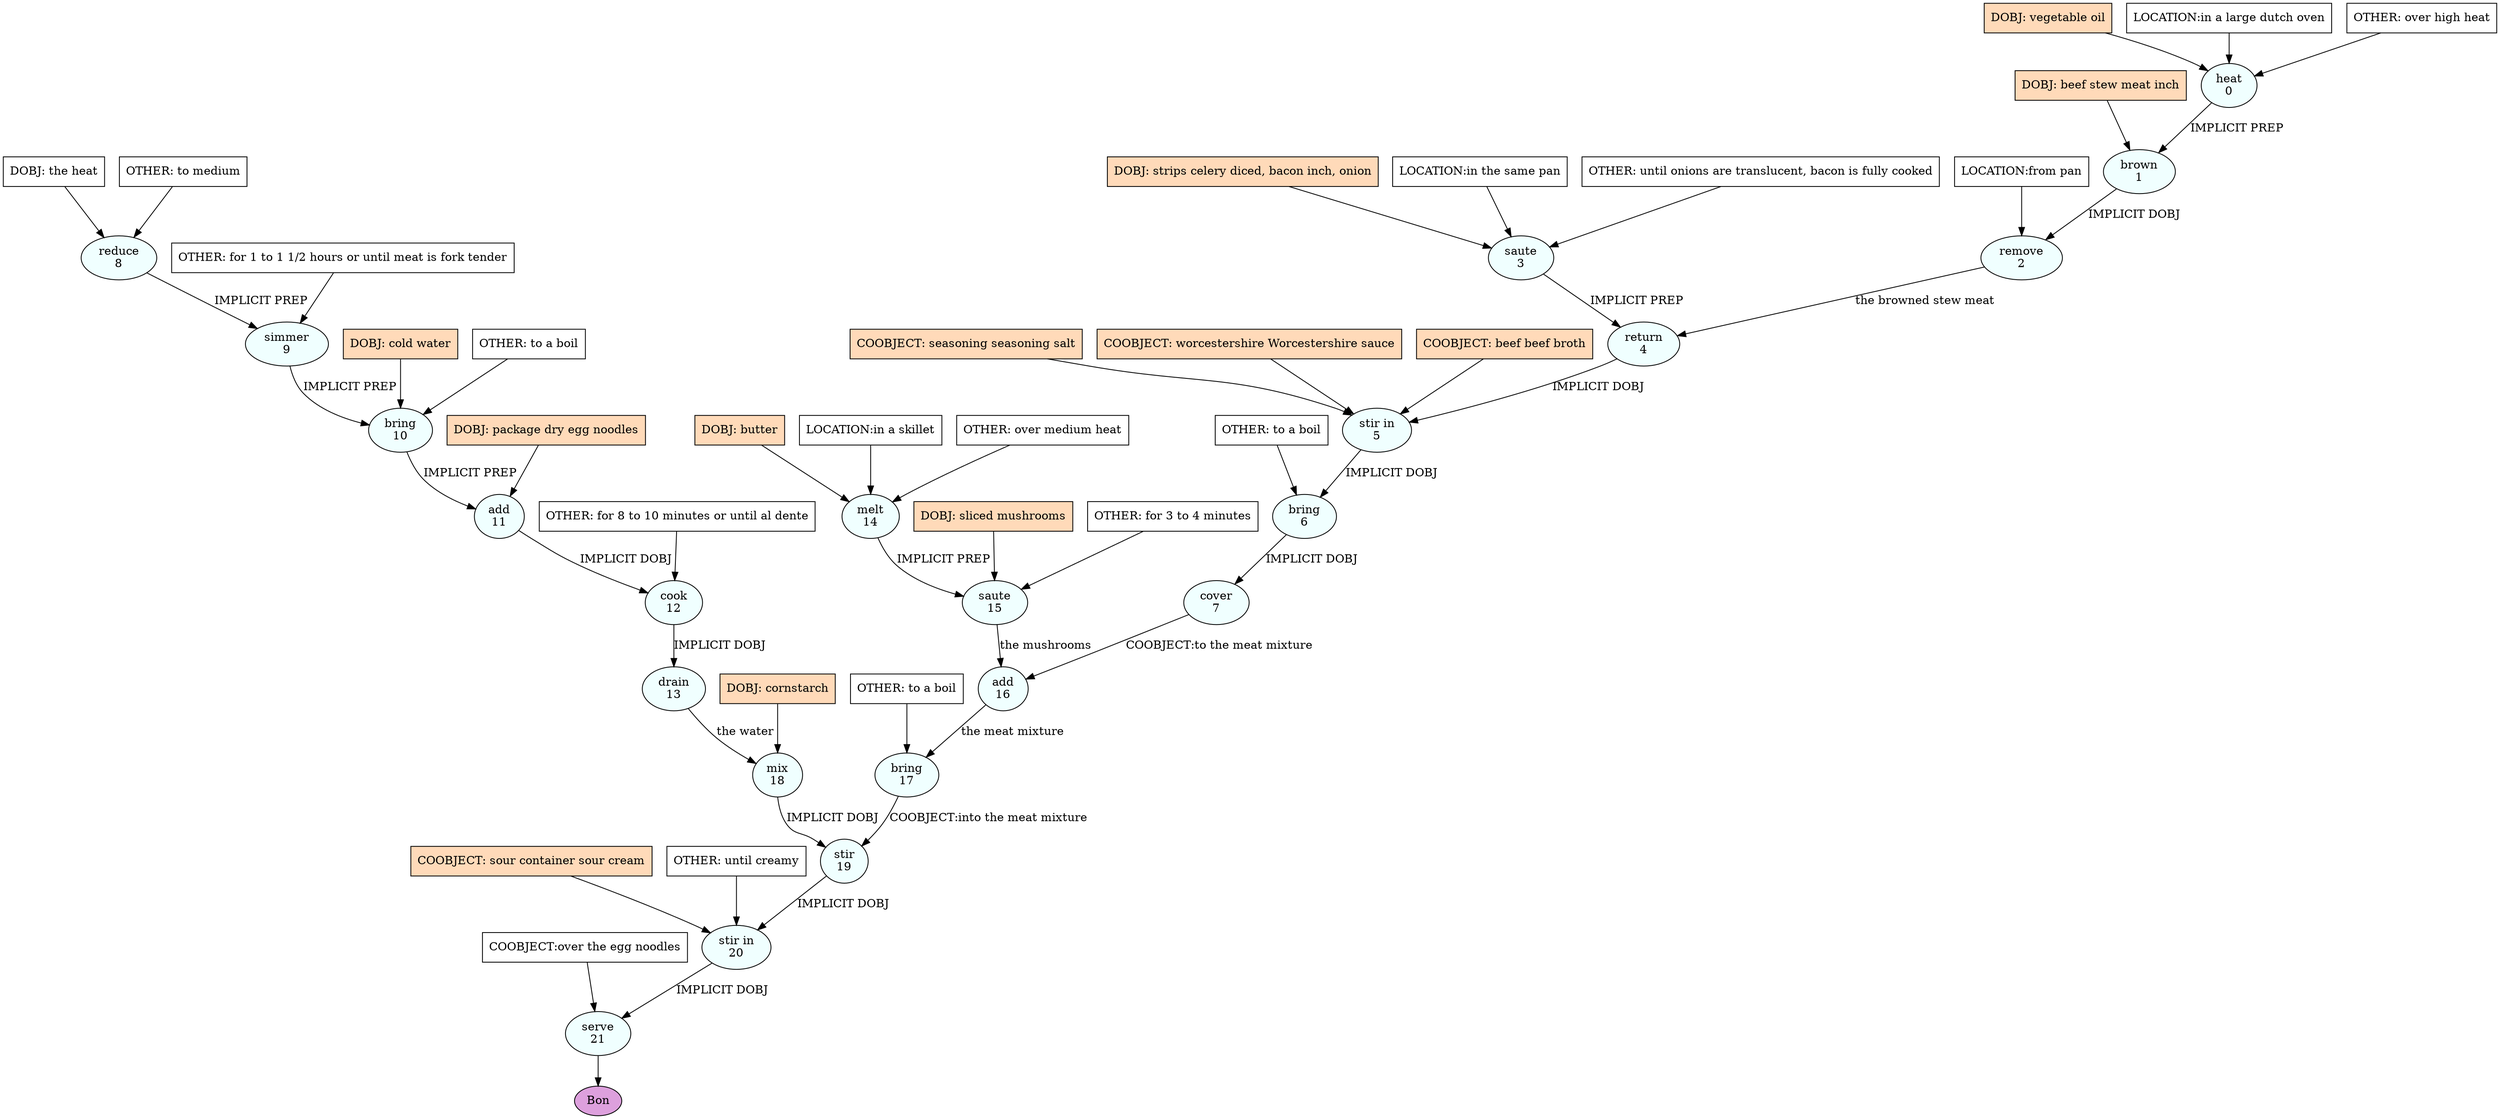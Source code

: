 digraph recipe {
E0[label="heat
0", shape=oval, style=filled, fillcolor=azure]
E1[label="brown
1", shape=oval, style=filled, fillcolor=azure]
E2[label="remove
2", shape=oval, style=filled, fillcolor=azure]
E3[label="saute
3", shape=oval, style=filled, fillcolor=azure]
E4[label="return
4", shape=oval, style=filled, fillcolor=azure]
E5[label="stir in
5", shape=oval, style=filled, fillcolor=azure]
E6[label="bring
6", shape=oval, style=filled, fillcolor=azure]
E7[label="cover
7", shape=oval, style=filled, fillcolor=azure]
E8[label="reduce
8", shape=oval, style=filled, fillcolor=azure]
E9[label="simmer
9", shape=oval, style=filled, fillcolor=azure]
E10[label="bring
10", shape=oval, style=filled, fillcolor=azure]
E11[label="add
11", shape=oval, style=filled, fillcolor=azure]
E12[label="cook
12", shape=oval, style=filled, fillcolor=azure]
E13[label="drain
13", shape=oval, style=filled, fillcolor=azure]
E14[label="melt
14", shape=oval, style=filled, fillcolor=azure]
E15[label="saute
15", shape=oval, style=filled, fillcolor=azure]
E16[label="add
16", shape=oval, style=filled, fillcolor=azure]
E17[label="bring
17", shape=oval, style=filled, fillcolor=azure]
E18[label="mix
18", shape=oval, style=filled, fillcolor=azure]
E19[label="stir
19", shape=oval, style=filled, fillcolor=azure]
E20[label="stir in
20", shape=oval, style=filled, fillcolor=azure]
E21[label="serve
21", shape=oval, style=filled, fillcolor=azure]
D3[label="DOBJ: strips celery diced, bacon inch, onion", shape=box, style=filled, fillcolor=peachpuff]
D3 -> E3
P3_0[label="LOCATION:in the same pan", shape=box, style=filled, fillcolor=white]
P3_0 -> E3
O3_0[label="OTHER: until onions are translucent, bacon is fully cooked", shape=box, style=filled, fillcolor=white]
O3_0 -> E3
D14[label="DOBJ: butter", shape=box, style=filled, fillcolor=peachpuff]
D14 -> E14
P14_0[label="LOCATION:in a skillet", shape=box, style=filled, fillcolor=white]
P14_0 -> E14
O14_0[label="OTHER: over medium heat", shape=box, style=filled, fillcolor=white]
O14_0 -> E14
D0[label="DOBJ: vegetable oil", shape=box, style=filled, fillcolor=peachpuff]
D0 -> E0
P0_0[label="LOCATION:in a large dutch oven", shape=box, style=filled, fillcolor=white]
P0_0 -> E0
O0_0[label="OTHER: over high heat", shape=box, style=filled, fillcolor=white]
O0_0 -> E0
D8[label="DOBJ: the heat", shape=box, style=filled, fillcolor=white]
D8 -> E8
O8_0[label="OTHER: to medium", shape=box, style=filled, fillcolor=white]
O8_0 -> E8
D1_ing[label="DOBJ: beef stew meat inch", shape=box, style=filled, fillcolor=peachpuff]
D1_ing -> E1
E0 -> E1 [label="IMPLICIT PREP"]
E1 -> E2 [label="IMPLICIT DOBJ"]
P2_0_0[label="LOCATION:from pan", shape=box, style=filled, fillcolor=white]
P2_0_0 -> E2
E2 -> E4 [label="the browned stew meat"]
E3 -> E4 [label="IMPLICIT PREP"]
E4 -> E5 [label="IMPLICIT DOBJ"]
P5_0_ing[label="COOBJECT: seasoning seasoning salt", shape=box, style=filled, fillcolor=peachpuff]
P5_0_ing -> E5
P5_1_ing[label="COOBJECT: worcestershire Worcestershire sauce", shape=box, style=filled, fillcolor=peachpuff]
P5_1_ing -> E5
P5_2_ing[label="COOBJECT: beef beef broth", shape=box, style=filled, fillcolor=peachpuff]
P5_2_ing -> E5
E5 -> E6 [label="IMPLICIT DOBJ"]
O6_0_0[label="OTHER: to a boil", shape=box, style=filled, fillcolor=white]
O6_0_0 -> E6
E6 -> E7 [label="IMPLICIT DOBJ"]
E8 -> E9 [label="IMPLICIT PREP"]
O9_0_0[label="OTHER: for 1 to 1 1/2 hours or until meat is fork tender", shape=box, style=filled, fillcolor=white]
O9_0_0 -> E9
D10_ing[label="DOBJ: cold water", shape=box, style=filled, fillcolor=peachpuff]
D10_ing -> E10
E9 -> E10 [label="IMPLICIT PREP"]
O10_0_0[label="OTHER: to a boil", shape=box, style=filled, fillcolor=white]
O10_0_0 -> E10
D11_ing[label="DOBJ: package dry egg noodles", shape=box, style=filled, fillcolor=peachpuff]
D11_ing -> E11
E10 -> E11 [label="IMPLICIT PREP"]
E11 -> E12 [label="IMPLICIT DOBJ"]
O12_0_0[label="OTHER: for 8 to 10 minutes or until al dente", shape=box, style=filled, fillcolor=white]
O12_0_0 -> E12
E12 -> E13 [label="IMPLICIT DOBJ"]
D15_ing[label="DOBJ: sliced mushrooms", shape=box, style=filled, fillcolor=peachpuff]
D15_ing -> E15
E14 -> E15 [label="IMPLICIT PREP"]
O15_0_0[label="OTHER: for 3 to 4 minutes", shape=box, style=filled, fillcolor=white]
O15_0_0 -> E15
E15 -> E16 [label="the mushrooms"]
E7 -> E16 [label="COOBJECT:to the meat mixture"]
E16 -> E17 [label="the meat mixture"]
O17_0_0[label="OTHER: to a boil", shape=box, style=filled, fillcolor=white]
O17_0_0 -> E17
D18_ing[label="DOBJ: cornstarch", shape=box, style=filled, fillcolor=peachpuff]
D18_ing -> E18
E13 -> E18 [label="the water"]
E18 -> E19 [label="IMPLICIT DOBJ"]
E17 -> E19 [label="COOBJECT:into the meat mixture"]
E19 -> E20 [label="IMPLICIT DOBJ"]
P20_0_ing[label="COOBJECT: sour container sour cream", shape=box, style=filled, fillcolor=peachpuff]
P20_0_ing -> E20
O20_0_0[label="OTHER: until creamy", shape=box, style=filled, fillcolor=white]
O20_0_0 -> E20
E20 -> E21 [label="IMPLICIT DOBJ"]
P21_0_0[label="COOBJECT:over the egg noodles", shape=box, style=filled, fillcolor=white]
P21_0_0 -> E21
EOR[label="Bon", shape=oval, style=filled, fillcolor=plum]
E21 -> EOR
}
